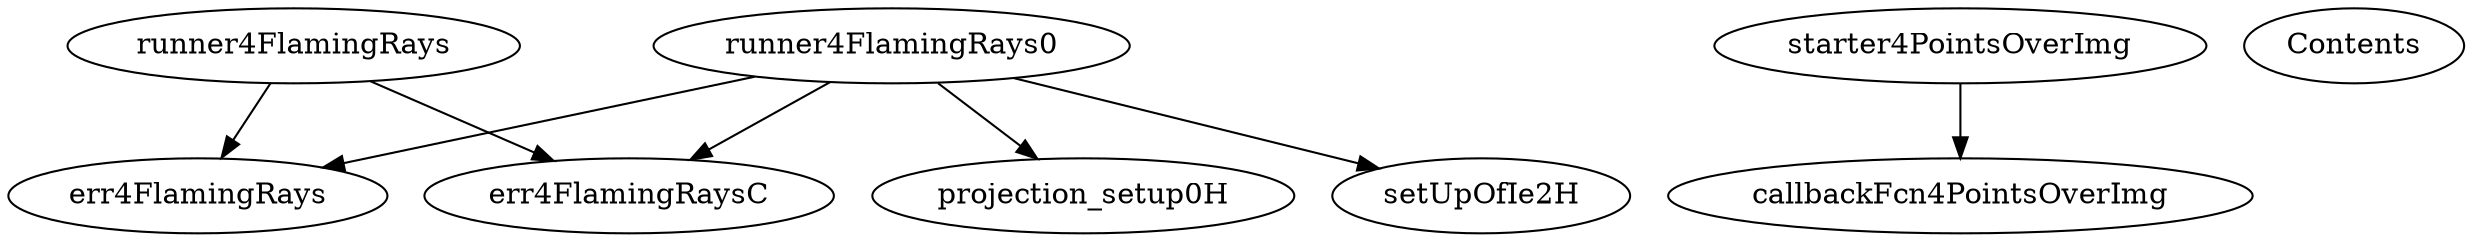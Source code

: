 /* Created by mdot for Matlab */
digraph m2html {
  runner4FlamingRays -> err4FlamingRays;
  runner4FlamingRays -> err4FlamingRaysC;
  runner4FlamingRays0 -> err4FlamingRays;
  runner4FlamingRays0 -> err4FlamingRaysC;
  runner4FlamingRays0 -> projection_setup0H;
  runner4FlamingRays0 -> setUpOfIe2H;
  starter4PointsOverImg -> callbackFcn4PointsOverImg;

  Contents [URL="Contents.html"];
  callbackFcn4PointsOverImg [URL="callbackFcn4PointsOverImg.html"];
  err4FlamingRays [URL="err4FlamingRays.html"];
  err4FlamingRaysC [URL="err4FlamingRaysC.html"];
  projection_setup0H [URL="projection_setup0H.html"];
  runner4FlamingRays [URL="runner4FlamingRays.html"];
  runner4FlamingRays0 [URL="runner4FlamingRays0.html"];
  setUpOfIe2H [URL="setUpOfIe2H.html"];
  starter4PointsOverImg [URL="starter4PointsOverImg.html"];
}